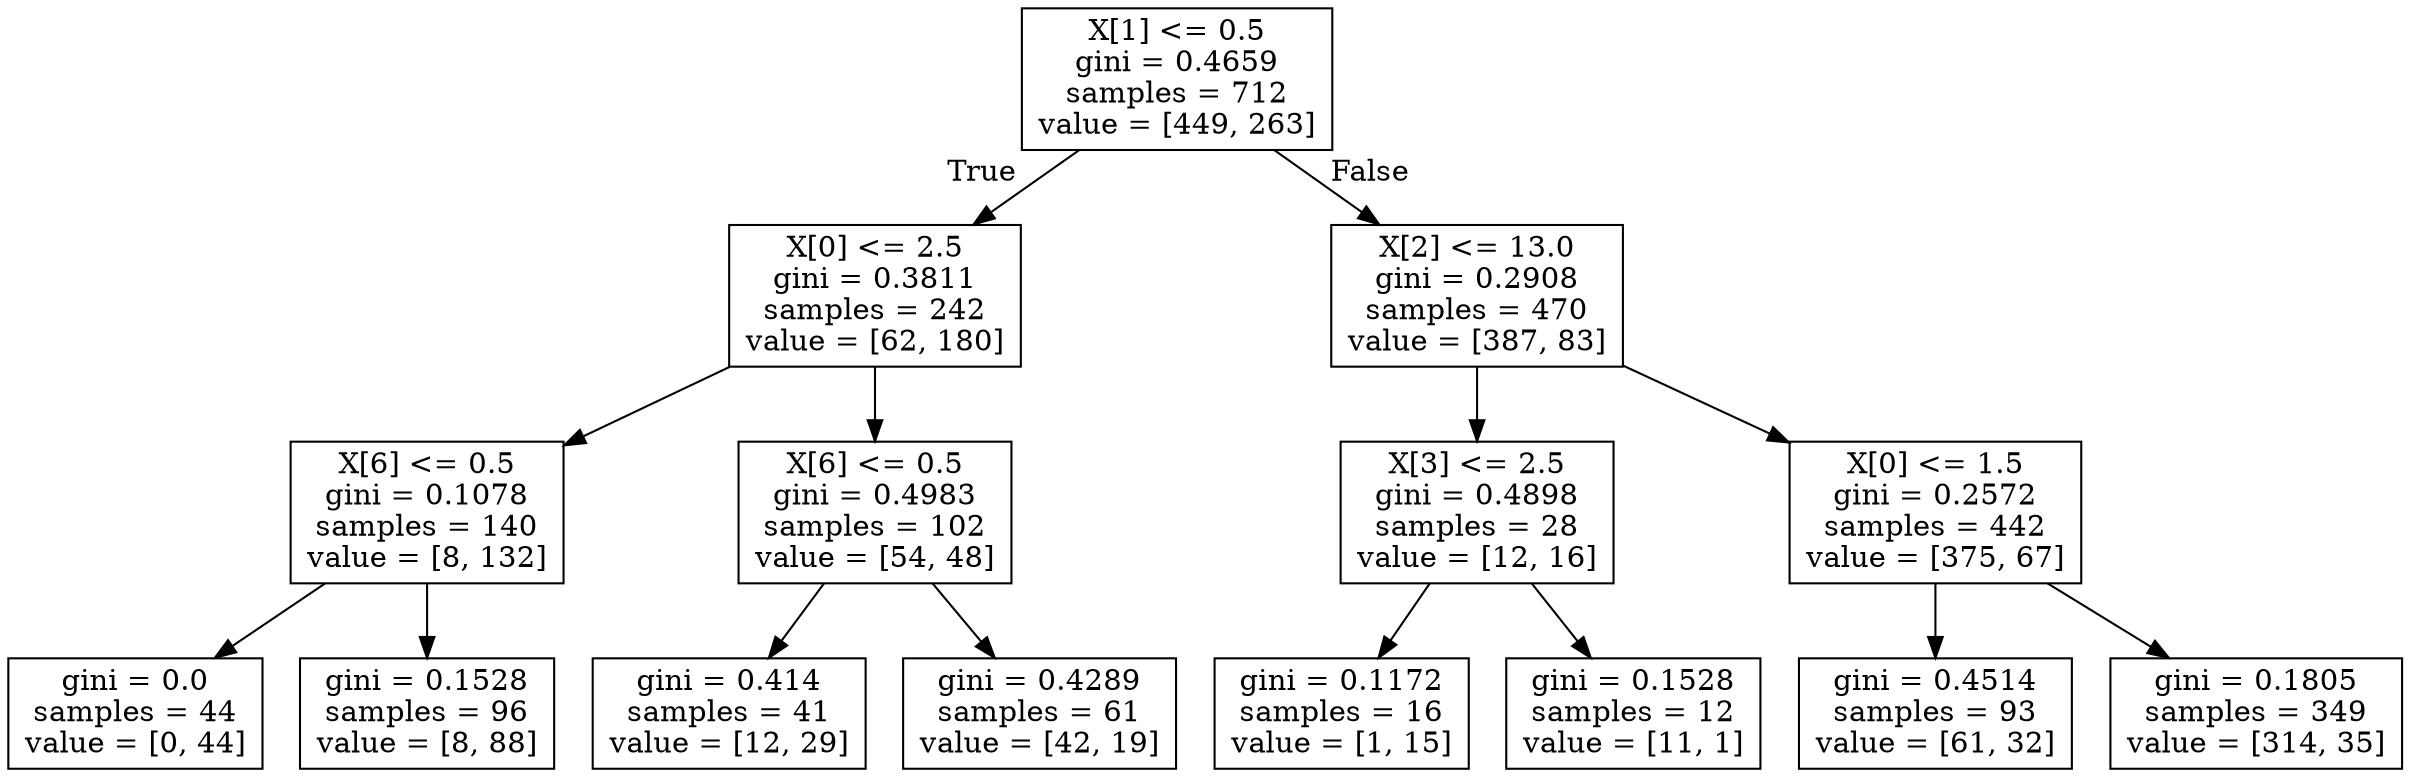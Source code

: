 digraph Tree {
node [shape=box] ;
0 [label="X[1] <= 0.5\ngini = 0.4659\nsamples = 712\nvalue = [449, 263]"] ;
1 [label="X[0] <= 2.5\ngini = 0.3811\nsamples = 242\nvalue = [62, 180]"] ;
0 -> 1 [labeldistance=2.5, labelangle=45, headlabel="True"] ;
2 [label="X[6] <= 0.5\ngini = 0.1078\nsamples = 140\nvalue = [8, 132]"] ;
1 -> 2 ;
3 [label="gini = 0.0\nsamples = 44\nvalue = [0, 44]"] ;
2 -> 3 ;
4 [label="gini = 0.1528\nsamples = 96\nvalue = [8, 88]"] ;
2 -> 4 ;
5 [label="X[6] <= 0.5\ngini = 0.4983\nsamples = 102\nvalue = [54, 48]"] ;
1 -> 5 ;
6 [label="gini = 0.414\nsamples = 41\nvalue = [12, 29]"] ;
5 -> 6 ;
7 [label="gini = 0.4289\nsamples = 61\nvalue = [42, 19]"] ;
5 -> 7 ;
8 [label="X[2] <= 13.0\ngini = 0.2908\nsamples = 470\nvalue = [387, 83]"] ;
0 -> 8 [labeldistance=2.5, labelangle=-45, headlabel="False"] ;
9 [label="X[3] <= 2.5\ngini = 0.4898\nsamples = 28\nvalue = [12, 16]"] ;
8 -> 9 ;
10 [label="gini = 0.1172\nsamples = 16\nvalue = [1, 15]"] ;
9 -> 10 ;
11 [label="gini = 0.1528\nsamples = 12\nvalue = [11, 1]"] ;
9 -> 11 ;
12 [label="X[0] <= 1.5\ngini = 0.2572\nsamples = 442\nvalue = [375, 67]"] ;
8 -> 12 ;
13 [label="gini = 0.4514\nsamples = 93\nvalue = [61, 32]"] ;
12 -> 13 ;
14 [label="gini = 0.1805\nsamples = 349\nvalue = [314, 35]"] ;
12 -> 14 ;
}